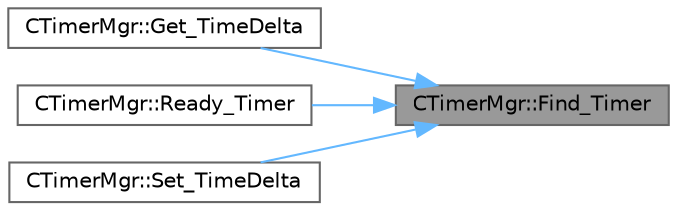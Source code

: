 digraph "CTimerMgr::Find_Timer"
{
 // LATEX_PDF_SIZE
  bgcolor="transparent";
  edge [fontname=Helvetica,fontsize=10,labelfontname=Helvetica,labelfontsize=10];
  node [fontname=Helvetica,fontsize=10,shape=box,height=0.2,width=0.4];
  rankdir="RL";
  Node1 [id="Node000001",label="CTimerMgr::Find_Timer",height=0.2,width=0.4,color="gray40", fillcolor="grey60", style="filled", fontcolor="black",tooltip=" "];
  Node1 -> Node2 [id="edge4_Node000001_Node000002",dir="back",color="steelblue1",style="solid",tooltip=" "];
  Node2 [id="Node000002",label="CTimerMgr::Get_TimeDelta",height=0.2,width=0.4,color="grey40", fillcolor="white", style="filled",URL="$class_c_timer_mgr.html#ab16c0b993bffc2c928567afcf4cad30f",tooltip=" "];
  Node1 -> Node3 [id="edge5_Node000001_Node000003",dir="back",color="steelblue1",style="solid",tooltip=" "];
  Node3 [id="Node000003",label="CTimerMgr::Ready_Timer",height=0.2,width=0.4,color="grey40", fillcolor="white", style="filled",URL="$class_c_timer_mgr.html#addec83ec3d04bea245466d0124a9f612",tooltip=" "];
  Node1 -> Node4 [id="edge6_Node000001_Node000004",dir="back",color="steelblue1",style="solid",tooltip=" "];
  Node4 [id="Node000004",label="CTimerMgr::Set_TimeDelta",height=0.2,width=0.4,color="grey40", fillcolor="white", style="filled",URL="$class_c_timer_mgr.html#aae36eb02ab3fc6f8c993bd5177ad0126",tooltip=" "];
}
